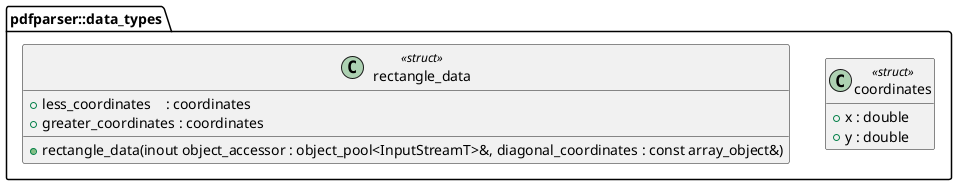 @startuml data_types
hide empty members
namespace pdfparser::data_types {
class coordinates<<struct>> {
	+x : double
	+y : double
}
class rectangle_data<<struct>> {
	+less_coordinates    : coordinates
	+greater_coordinates : coordinates

	+rectangle_data(inout object_accessor : object_pool<InputStreamT>&, diagonal_coordinates : const array_object&)
}
}
@enduml
